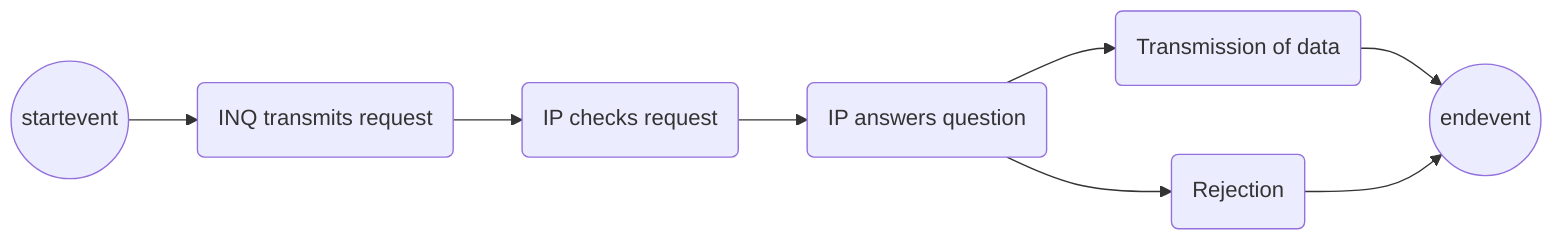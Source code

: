 graph LR
1((startevent)) --> 2(INQ transmits request)
2 --> 3(IP checks request)
3 --> 4(IP answers question)
4 --> 5(Transmission of data)
4 --> 6(Rejection)
5 --> 7((endevent))
6 --> 7((endevent))